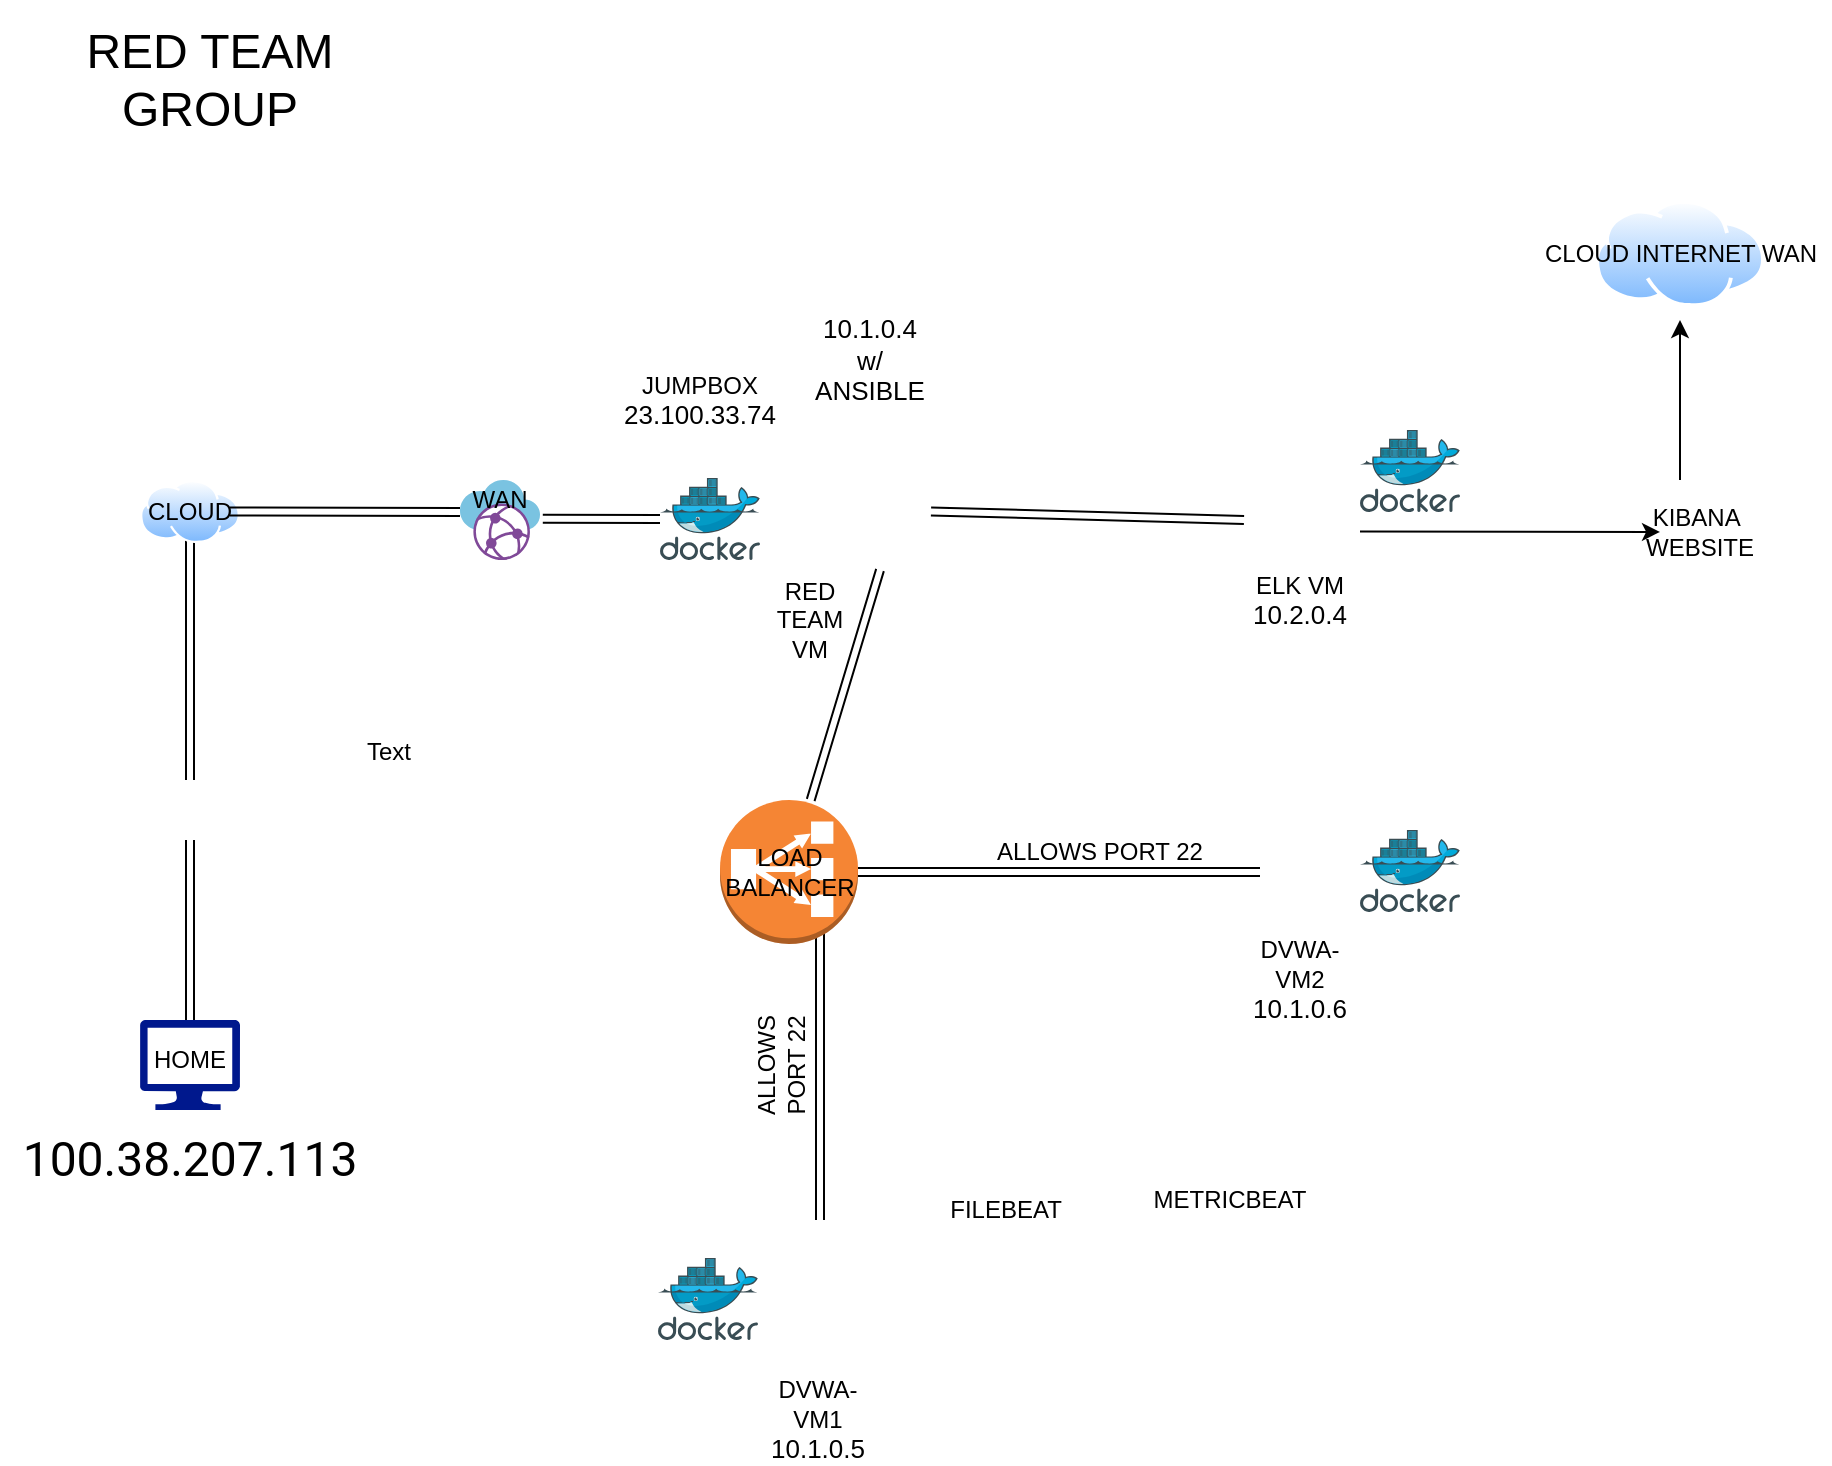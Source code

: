 <mxfile version="13.0.2" type="google"><diagram id="irkDe6GTRhVKfSgfsrQk" name="VNET DIAGRAM"><mxGraphModel dx="666" dy="1637" grid="1" gridSize="10" guides="1" tooltips="1" connect="1" arrows="1" fold="1" page="1" pageScale="1" pageWidth="850" pageHeight="1100" math="0" shadow="0"><root><mxCell id="2wtXMzRTVsIXvWxmzNP--0"/><mxCell id="2wtXMzRTVsIXvWxmzNP--1" parent="2wtXMzRTVsIXvWxmzNP--0"/><mxCell id="2wtXMzRTVsIXvWxmzNP--2" value="" style="aspect=fixed;pointerEvents=1;shadow=0;dashed=0;html=1;strokeColor=none;labelPosition=center;verticalLabelPosition=bottom;verticalAlign=top;align=center;fillColor=#00188D;shape=mxgraph.azure.computer" parent="2wtXMzRTVsIXvWxmzNP--1" vertex="1"><mxGeometry x="80" y="330" width="50" height="45" as="geometry"/></mxCell><mxCell id="2wtXMzRTVsIXvWxmzNP--3" value="&lt;span style=&quot;font-family: &amp;#34;roboto&amp;#34; , &amp;#34;arial&amp;#34; , sans-serif ; font-size: 24px ; background-color: rgb(255 , 255 , 255)&quot;&gt;100.38.207.113&lt;/span&gt;" style="text;html=1;strokeColor=none;fillColor=none;align=center;verticalAlign=middle;whiteSpace=wrap;rounded=0;" parent="2wtXMzRTVsIXvWxmzNP--1" vertex="1"><mxGeometry x="85" y="390" width="40" height="20" as="geometry"/></mxCell><mxCell id="2wtXMzRTVsIXvWxmzNP--4" value="" style="shape=link;html=1;width=-4;exitX=0.5;exitY=0;exitDx=0;exitDy=0;exitPerimeter=0;" parent="2wtXMzRTVsIXvWxmzNP--1" source="2wtXMzRTVsIXvWxmzNP--2" edge="1"><mxGeometry width="50" height="50" relative="1" as="geometry"><mxPoint x="400" y="310" as="sourcePoint"/><mxPoint x="105" y="240" as="targetPoint"/></mxGeometry></mxCell><mxCell id="GICq9uVTTHw3P8edqhgf-0" value="" style="shape=image;html=1;verticalAlign=top;verticalLabelPosition=bottom;labelBackgroundColor=#ffffff;imageAspect=0;aspect=fixed;image=https://cdn2.iconfinder.com/data/icons/stilllife/48x48/filesystems/gnome-fs-ssh.png" parent="2wtXMzRTVsIXvWxmzNP--1" vertex="1"><mxGeometry x="85" y="210" width="40" height="40" as="geometry"/></mxCell><mxCell id="GislToFs-nJF59DDev-Z-0" value="" style="shape=link;html=1;exitX=0.5;exitY=0;exitDx=0;exitDy=0;" parent="2wtXMzRTVsIXvWxmzNP--1" source="GICq9uVTTHw3P8edqhgf-0" edge="1"><mxGeometry width="50" height="50" relative="1" as="geometry"><mxPoint x="400" y="310" as="sourcePoint"/><mxPoint x="105" y="90" as="targetPoint"/></mxGeometry></mxCell><mxCell id="GislToFs-nJF59DDev-Z-1" value="" style="aspect=fixed;perimeter=ellipsePerimeter;html=1;align=center;shadow=0;dashed=0;spacingTop=3;image;image=img/lib/active_directory/internet_cloud.svg;" parent="2wtXMzRTVsIXvWxmzNP--1" vertex="1"><mxGeometry x="80" y="60" width="50" height="31.5" as="geometry"/></mxCell><mxCell id="GislToFs-nJF59DDev-Z-2" value="CLOUD" style="text;html=1;strokeColor=none;fillColor=none;align=center;verticalAlign=middle;whiteSpace=wrap;rounded=0;" parent="2wtXMzRTVsIXvWxmzNP--1" vertex="1"><mxGeometry x="85" y="65.75" width="40" height="20" as="geometry"/></mxCell><mxCell id="uUMO_sUkJ_bd4jaHkUW0-0" value="" style="shape=link;html=1;exitX=1;exitY=0.5;exitDx=0;exitDy=0;" parent="2wtXMzRTVsIXvWxmzNP--1" source="GislToFs-nJF59DDev-Z-2" edge="1"><mxGeometry width="50" height="50" relative="1" as="geometry"><mxPoint x="400" y="310" as="sourcePoint"/><mxPoint x="240" y="76" as="targetPoint"/></mxGeometry></mxCell><mxCell id="uUMO_sUkJ_bd4jaHkUW0-1" value="" style="aspect=fixed;html=1;points=[];align=center;image;fontSize=12;image=img/lib/mscae/aspect=fixed;html=1;perimeter=none;align=center;shadow=0;dashed=0;image;fontSize=12;image=img/lib/mscae/Virtual_WANs.svg;" parent="2wtXMzRTVsIXvWxmzNP--1" vertex="1"><mxGeometry x="240" y="60" width="40" height="40" as="geometry"/></mxCell><mxCell id="uUMO_sUkJ_bd4jaHkUW0-2" value="WAN" style="text;html=1;strokeColor=none;fillColor=none;align=center;verticalAlign=middle;whiteSpace=wrap;rounded=0;" parent="2wtXMzRTVsIXvWxmzNP--1" vertex="1"><mxGeometry x="240" y="60" width="40" height="20" as="geometry"/></mxCell><mxCell id="hOAs2N_gXBDFZ4dXHSAO-0" value="" style="shape=image;html=1;verticalAlign=top;verticalLabelPosition=bottom;labelBackgroundColor=#ffffff;imageAspect=0;aspect=fixed;image=https://cdn2.iconfinder.com/data/icons/essential-web-4/50/computer-cpu-machine-processer-technology-128.png" parent="2wtXMzRTVsIXvWxmzNP--1" vertex="1"><mxGeometry x="380" y="430" width="80" height="80" as="geometry"/></mxCell><mxCell id="hOAs2N_gXBDFZ4dXHSAO-1" value="" style="shape=link;html=1;exitX=0.5;exitY=0;exitDx=0;exitDy=0;" parent="2wtXMzRTVsIXvWxmzNP--1" source="hOAs2N_gXBDFZ4dXHSAO-0" edge="1"><mxGeometry width="50" height="50" relative="1" as="geometry"><mxPoint x="400" y="310" as="sourcePoint"/><mxPoint x="420" y="280" as="targetPoint"/></mxGeometry></mxCell><mxCell id="6uH2jvhfhA1ETmCXl7FZ-0" value="" style="outlineConnect=0;dashed=0;verticalLabelPosition=bottom;verticalAlign=top;align=center;html=1;shape=mxgraph.aws3.classic_load_balancer;fillColor=#F58534;gradientColor=none;" parent="2wtXMzRTVsIXvWxmzNP--1" vertex="1"><mxGeometry x="370" y="220" width="69" height="72" as="geometry"/></mxCell><mxCell id="grmb7lzcr0VQImPcZ8-r-0" value="DVWA-VM1&lt;br&gt;&lt;span style=&quot;font-family: &amp;#34;az_ea_font&amp;#34; , &amp;#34;segoe ui&amp;#34; , &amp;#34;az_font&amp;#34; , , , &amp;#34;blinkmacsystemfont&amp;#34; , &amp;#34;roboto&amp;#34; , &amp;#34;oxygen&amp;#34; , &amp;#34;ubuntu&amp;#34; , &amp;#34;cantarell&amp;#34; , &amp;#34;open sans&amp;#34; , &amp;#34;helvetica neue&amp;#34; , sans-serif ; font-size: 13px ; text-align: left ; background-color: rgb(255 , 255 , 255)&quot;&gt;10.1.0.5&lt;/span&gt;" style="text;html=1;strokeColor=none;fillColor=none;align=center;verticalAlign=middle;whiteSpace=wrap;rounded=0;" parent="2wtXMzRTVsIXvWxmzNP--1" vertex="1"><mxGeometry x="399" y="520" width="40" height="20" as="geometry"/></mxCell><mxCell id="pHoG4Q_8Zu9i9JHik2_4-1" value="" style="shape=link;html=1;exitX=1;exitY=0.5;exitDx=0;exitDy=0;exitPerimeter=0;" parent="2wtXMzRTVsIXvWxmzNP--1" source="6uH2jvhfhA1ETmCXl7FZ-0" edge="1"><mxGeometry width="50" height="50" relative="1" as="geometry"><mxPoint x="400" y="310" as="sourcePoint"/><mxPoint x="640" y="256" as="targetPoint"/></mxGeometry></mxCell><mxCell id="pHoG4Q_8Zu9i9JHik2_4-2" value="" style="shape=image;html=1;verticalAlign=top;verticalLabelPosition=bottom;labelBackgroundColor=#ffffff;imageAspect=0;aspect=fixed;image=https://cdn2.iconfinder.com/data/icons/essential-web-4/50/computer-cpu-machine-processer-technology-128.png" parent="2wtXMzRTVsIXvWxmzNP--1" vertex="1"><mxGeometry x="620" y="206" width="80" height="80" as="geometry"/></mxCell><mxCell id="pHoG4Q_8Zu9i9JHik2_4-3" value="" style="shape=image;html=1;verticalAlign=top;verticalLabelPosition=bottom;labelBackgroundColor=#ffffff;imageAspect=0;aspect=fixed;image=https://cdn2.iconfinder.com/data/icons/essential-web-4/50/computer-cpu-machine-processer-technology-128.png" parent="2wtXMzRTVsIXvWxmzNP--1" vertex="1"><mxGeometry x="620" y="30" width="80" height="80" as="geometry"/></mxCell><mxCell id="pHoG4Q_8Zu9i9JHik2_4-4" value="" style="shape=link;html=1;entryX=0.15;entryY=0.625;entryDx=0;entryDy=0;entryPerimeter=0;exitX=1;exitY=0.5;exitDx=0;exitDy=0;" parent="2wtXMzRTVsIXvWxmzNP--1" source="1c1zZb-5tKUj-sdAq9Vf-1" target="pHoG4Q_8Zu9i9JHik2_4-3" edge="1"><mxGeometry width="50" height="50" relative="1" as="geometry"><mxPoint x="470" y="46" as="sourcePoint"/><mxPoint x="632" y="20" as="targetPoint"/><Array as="points"/></mxGeometry></mxCell><mxCell id="kjpeBrra3o5RIufQAvsY-0" value="LOAD BALANCER" style="text;html=1;strokeColor=none;fillColor=none;align=center;verticalAlign=middle;whiteSpace=wrap;rounded=0;" parent="2wtXMzRTVsIXvWxmzNP--1" vertex="1"><mxGeometry x="384.5" y="246" width="40" height="20" as="geometry"/></mxCell><mxCell id="kjpeBrra3o5RIufQAvsY-1" value="DVWA- VM2&lt;br&gt;&lt;span style=&quot;font-family: &amp;#34;az_ea_font&amp;#34; , &amp;#34;segoe ui&amp;#34; , &amp;#34;az_font&amp;#34; , , , &amp;#34;blinkmacsystemfont&amp;#34; , &amp;#34;roboto&amp;#34; , &amp;#34;oxygen&amp;#34; , &amp;#34;ubuntu&amp;#34; , &amp;#34;cantarell&amp;#34; , &amp;#34;open sans&amp;#34; , &amp;#34;helvetica neue&amp;#34; , sans-serif ; font-size: 13px ; text-align: left ; background-color: rgb(255 , 255 , 255)&quot;&gt;10.1.0.6&lt;/span&gt;" style="text;html=1;strokeColor=none;fillColor=none;align=center;verticalAlign=middle;whiteSpace=wrap;rounded=0;" parent="2wtXMzRTVsIXvWxmzNP--1" vertex="1"><mxGeometry x="640" y="300" width="40" height="20" as="geometry"/></mxCell><mxCell id="kjpeBrra3o5RIufQAvsY-2" value="ELK VM&lt;br&gt;&lt;span style=&quot;font-family: &amp;#34;az_ea_font&amp;#34; , &amp;#34;segoe ui&amp;#34; , &amp;#34;az_font&amp;#34; , , , &amp;#34;blinkmacsystemfont&amp;#34; , &amp;#34;roboto&amp;#34; , &amp;#34;oxygen&amp;#34; , &amp;#34;ubuntu&amp;#34; , &amp;#34;cantarell&amp;#34; , &amp;#34;open sans&amp;#34; , &amp;#34;helvetica neue&amp;#34; , sans-serif ; font-size: 13px ; text-align: left ; background-color: rgb(255 , 255 , 255)&quot;&gt;10.2.0.4&lt;/span&gt;&lt;br&gt;" style="text;html=1;strokeColor=none;fillColor=none;align=center;verticalAlign=middle;whiteSpace=wrap;rounded=0;" parent="2wtXMzRTVsIXvWxmzNP--1" vertex="1"><mxGeometry x="640" y="110" width="40" height="20" as="geometry"/></mxCell><mxCell id="1c1zZb-5tKUj-sdAq9Vf-1" value="" style="shape=image;html=1;verticalAlign=top;verticalLabelPosition=bottom;labelBackgroundColor=#ffffff;imageAspect=0;aspect=fixed;image=https://cdn2.iconfinder.com/data/icons/stilllife/48x48/filesystems/gnome-fs-ssh.png" parent="2wtXMzRTVsIXvWxmzNP--1" vertex="1"><mxGeometry x="424.5" y="50.25" width="51" height="51" as="geometry"/></mxCell><mxCell id="o2GSb-ZOoLt-j2ZmTlU1-0" value="" style="aspect=fixed;html=1;points=[];align=center;image;fontSize=12;image=img/lib/mscae/Docker.svg;" parent="2wtXMzRTVsIXvWxmzNP--1" vertex="1"><mxGeometry x="340" y="59" width="50" height="41" as="geometry"/></mxCell><mxCell id="oWwexXf1KzJ3-rBXzdRf-5" value="JUMPBOX&lt;br&gt;&lt;span style=&quot;font-family: &amp;#34;az_ea_font&amp;#34; , &amp;#34;segoe ui&amp;#34; , &amp;#34;az_font&amp;#34; , , , &amp;#34;blinkmacsystemfont&amp;#34; , &amp;#34;roboto&amp;#34; , &amp;#34;oxygen&amp;#34; , &amp;#34;ubuntu&amp;#34; , &amp;#34;cantarell&amp;#34; , &amp;#34;open sans&amp;#34; , &amp;#34;helvetica neue&amp;#34; , sans-serif ; font-size: 13px ; text-align: left ; background-color: rgb(255 , 255 , 255)&quot;&gt;23.100.33.74&lt;/span&gt;" style="text;html=1;strokeColor=none;fillColor=none;align=center;verticalAlign=middle;whiteSpace=wrap;rounded=0;" parent="2wtXMzRTVsIXvWxmzNP--1" vertex="1"><mxGeometry x="340" y="10" width="40" height="20" as="geometry"/></mxCell><mxCell id="oWwexXf1KzJ3-rBXzdRf-8" value="&lt;span style=&quot;font-family: &amp;#34;az_ea_font&amp;#34; , &amp;#34;segoe ui&amp;#34; , &amp;#34;az_font&amp;#34; , , , &amp;#34;blinkmacsystemfont&amp;#34; , &amp;#34;roboto&amp;#34; , &amp;#34;oxygen&amp;#34; , &amp;#34;ubuntu&amp;#34; , &amp;#34;cantarell&amp;#34; , &amp;#34;open sans&amp;#34; , &amp;#34;helvetica neue&amp;#34; , sans-serif ; font-size: 13px ; text-align: left ; background-color: rgb(255 , 255 , 255)&quot;&gt;10.1.0.4 w/ ANSIBLE&lt;br&gt;&lt;/span&gt;" style="text;html=1;strokeColor=none;fillColor=none;align=center;verticalAlign=middle;whiteSpace=wrap;rounded=0;" parent="2wtXMzRTVsIXvWxmzNP--1" vertex="1"><mxGeometry x="424.5" y="-10" width="40" height="20" as="geometry"/></mxCell><mxCell id="oWwexXf1KzJ3-rBXzdRf-10" value="HOME" style="text;html=1;strokeColor=none;fillColor=none;align=center;verticalAlign=middle;whiteSpace=wrap;rounded=0;" parent="2wtXMzRTVsIXvWxmzNP--1" vertex="1"><mxGeometry x="85" y="340" width="40" height="20" as="geometry"/></mxCell><mxCell id="oWwexXf1KzJ3-rBXzdRf-12" value="" style="shape=link;html=1;entryX=1.035;entryY=0.485;entryDx=0;entryDy=0;entryPerimeter=0;" parent="2wtXMzRTVsIXvWxmzNP--1" source="o2GSb-ZOoLt-j2ZmTlU1-0" target="uUMO_sUkJ_bd4jaHkUW0-1" edge="1"><mxGeometry width="50" height="50" relative="1" as="geometry"><mxPoint x="380" y="260" as="sourcePoint"/><mxPoint x="430" y="210" as="targetPoint"/></mxGeometry></mxCell><mxCell id="oWwexXf1KzJ3-rBXzdRf-13" value="&lt;font style=&quot;font-size: 24px&quot;&gt;RED TEAM GROUP&lt;/font&gt;" style="text;html=1;strokeColor=none;fillColor=none;align=center;verticalAlign=middle;whiteSpace=wrap;rounded=0;" parent="2wtXMzRTVsIXvWxmzNP--1" vertex="1"><mxGeometry x="10" y="-180" width="210" height="80" as="geometry"/></mxCell><mxCell id="oWwexXf1KzJ3-rBXzdRf-16" value="" style="shape=image;html=1;verticalAlign=top;verticalLabelPosition=bottom;labelBackgroundColor=#ffffff;imageAspect=0;aspect=fixed;image=https://cdn0.iconfinder.com/data/icons/feather/96/591262-file-128.png" parent="2wtXMzRTVsIXvWxmzNP--1" vertex="1"><mxGeometry x="475.5" y="340" width="74.5" height="74.5" as="geometry"/></mxCell><mxCell id="oWwexXf1KzJ3-rBXzdRf-17" value="FILEBEAT" style="text;html=1;strokeColor=none;fillColor=none;align=center;verticalAlign=middle;whiteSpace=wrap;rounded=0;" parent="2wtXMzRTVsIXvWxmzNP--1" vertex="1"><mxGeometry x="492.75" y="414.5" width="40" height="20" as="geometry"/></mxCell><mxCell id="oWwexXf1KzJ3-rBXzdRf-18" value="" style="shape=image;html=1;verticalAlign=top;verticalLabelPosition=bottom;labelBackgroundColor=#ffffff;imageAspect=0;aspect=fixed;image=https://cdn0.iconfinder.com/data/icons/feather/96/591262-file-128.png" parent="2wtXMzRTVsIXvWxmzNP--1" vertex="1"><mxGeometry x="590" y="340" width="70" height="70" as="geometry"/></mxCell><mxCell id="oWwexXf1KzJ3-rBXzdRf-20" value="METRICBEAT" style="text;html=1;strokeColor=none;fillColor=none;align=center;verticalAlign=middle;whiteSpace=wrap;rounded=0;" parent="2wtXMzRTVsIXvWxmzNP--1" vertex="1"><mxGeometry x="605" y="410" width="40" height="20" as="geometry"/></mxCell><mxCell id="oWwexXf1KzJ3-rBXzdRf-23" value="ALLOWS PORT 22" style="text;html=1;strokeColor=none;fillColor=none;align=center;verticalAlign=middle;whiteSpace=wrap;rounded=0;" parent="2wtXMzRTVsIXvWxmzNP--1" vertex="1"><mxGeometry x="500" y="236" width="120" height="20" as="geometry"/></mxCell><mxCell id="oWwexXf1KzJ3-rBXzdRf-26" value="ALLOWS PORT 22" style="text;html=1;strokeColor=none;fillColor=none;align=center;verticalAlign=middle;whiteSpace=wrap;rounded=0;rotation=270;" parent="2wtXMzRTVsIXvWxmzNP--1" vertex="1"><mxGeometry x="380" y="342.5" width="40" height="20" as="geometry"/></mxCell><mxCell id="oWwexXf1KzJ3-rBXzdRf-27" value="" style="aspect=fixed;html=1;points=[];align=center;image;fontSize=12;image=img/lib/mscae/Docker.svg;" parent="2wtXMzRTVsIXvWxmzNP--1" vertex="1"><mxGeometry x="339" y="449" width="50" height="41" as="geometry"/></mxCell><mxCell id="oWwexXf1KzJ3-rBXzdRf-28" value="" style="aspect=fixed;html=1;points=[];align=center;image;fontSize=12;image=img/lib/mscae/Docker.svg;" parent="2wtXMzRTVsIXvWxmzNP--1" vertex="1"><mxGeometry x="690" y="235" width="50" height="41" as="geometry"/></mxCell><mxCell id="oWwexXf1KzJ3-rBXzdRf-29" value="" style="shape=image;html=1;verticalAlign=top;verticalLabelPosition=bottom;labelBackgroundColor=#ffffff;imageAspect=0;aspect=fixed;image=https://cdn2.iconfinder.com/data/icons/essential-web-4/50/computer-cpu-machine-processer-technology-128.png" parent="2wtXMzRTVsIXvWxmzNP--1" vertex="1"><mxGeometry x="380" y="35" width="70" height="70" as="geometry"/></mxCell><mxCell id="oWwexXf1KzJ3-rBXzdRf-31" value="RED TEAM VM" style="text;html=1;strokeColor=none;fillColor=none;align=center;verticalAlign=middle;whiteSpace=wrap;rounded=0;" parent="2wtXMzRTVsIXvWxmzNP--1" vertex="1"><mxGeometry x="395" y="120" width="40" height="20" as="geometry"/></mxCell><mxCell id="oWwexXf1KzJ3-rBXzdRf-33" value="" style="shape=link;html=1;entryX=1;entryY=1;entryDx=0;entryDy=0;" parent="2wtXMzRTVsIXvWxmzNP--1" source="6uH2jvhfhA1ETmCXl7FZ-0" target="oWwexXf1KzJ3-rBXzdRf-29" edge="1"><mxGeometry width="50" height="50" relative="1" as="geometry"><mxPoint x="412.119" y="220" as="sourcePoint"/><mxPoint x="437.25" y="101.25" as="targetPoint"/></mxGeometry></mxCell><mxCell id="oWwexXf1KzJ3-rBXzdRf-35" value="" style="endArrow=classic;html=1;" parent="2wtXMzRTVsIXvWxmzNP--1" target="oWwexXf1KzJ3-rBXzdRf-36" edge="1"><mxGeometry width="50" height="50" relative="1" as="geometry"><mxPoint x="690" y="85.75" as="sourcePoint"/><mxPoint x="830" y="86" as="targetPoint"/></mxGeometry></mxCell><mxCell id="oWwexXf1KzJ3-rBXzdRf-36" value="KIBANA&amp;nbsp; WEBSITE" style="text;html=1;strokeColor=none;fillColor=none;align=center;verticalAlign=middle;whiteSpace=wrap;rounded=0;" parent="2wtXMzRTVsIXvWxmzNP--1" vertex="1"><mxGeometry x="840.0" y="76" width="40" height="20" as="geometry"/></mxCell><mxCell id="oWwexXf1KzJ3-rBXzdRf-39" value="" style="endArrow=classic;html=1;" parent="2wtXMzRTVsIXvWxmzNP--1" edge="1"><mxGeometry width="50" height="50" relative="1" as="geometry"><mxPoint x="850" y="60" as="sourcePoint"/><mxPoint x="850" y="-20" as="targetPoint"/></mxGeometry></mxCell><mxCell id="oWwexXf1KzJ3-rBXzdRf-41" value="" style="aspect=fixed;perimeter=ellipsePerimeter;html=1;align=center;shadow=0;dashed=0;spacingTop=3;image;image=img/lib/active_directory/internet_cloud.svg;" parent="2wtXMzRTVsIXvWxmzNP--1" vertex="1"><mxGeometry x="807.5" y="-80.0" width="85" height="53.55" as="geometry"/></mxCell><mxCell id="oWwexXf1KzJ3-rBXzdRf-43" value="CLOUD INTERNET WAN" style="text;html=1;align=center;verticalAlign=middle;resizable=0;points=[];autosize=1;" parent="2wtXMzRTVsIXvWxmzNP--1" vertex="1"><mxGeometry x="775" y="-63.23" width="150" height="20" as="geometry"/></mxCell><mxCell id="oWwexXf1KzJ3-rBXzdRf-45" value="" style="aspect=fixed;html=1;points=[];align=center;image;fontSize=12;image=img/lib/mscae/Docker.svg;" parent="2wtXMzRTVsIXvWxmzNP--1" vertex="1"><mxGeometry x="690" y="35" width="50" height="41" as="geometry"/></mxCell><mxCell id="rvO8FH-p52kqjUkMIMuZ-0" value="Text" style="text;html=1;align=center;verticalAlign=middle;resizable=0;points=[];autosize=1;" vertex="1" parent="2wtXMzRTVsIXvWxmzNP--1"><mxGeometry x="184" y="186" width="40" height="20" as="geometry"/></mxCell></root></mxGraphModel></diagram></mxfile>
